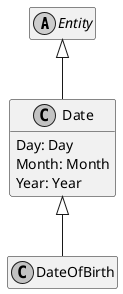 ﻿@startuml
hide empty members
skinparam monochrome true
skinparam backgroundcolor transparent

abstract class Entity {
}

Entity <|-- Date

class Date {
    Day: Day
    Month: Month
    Year: Year
}

Date <|-- DateOfBirth

class DateOfBirth {
}

@enduml
